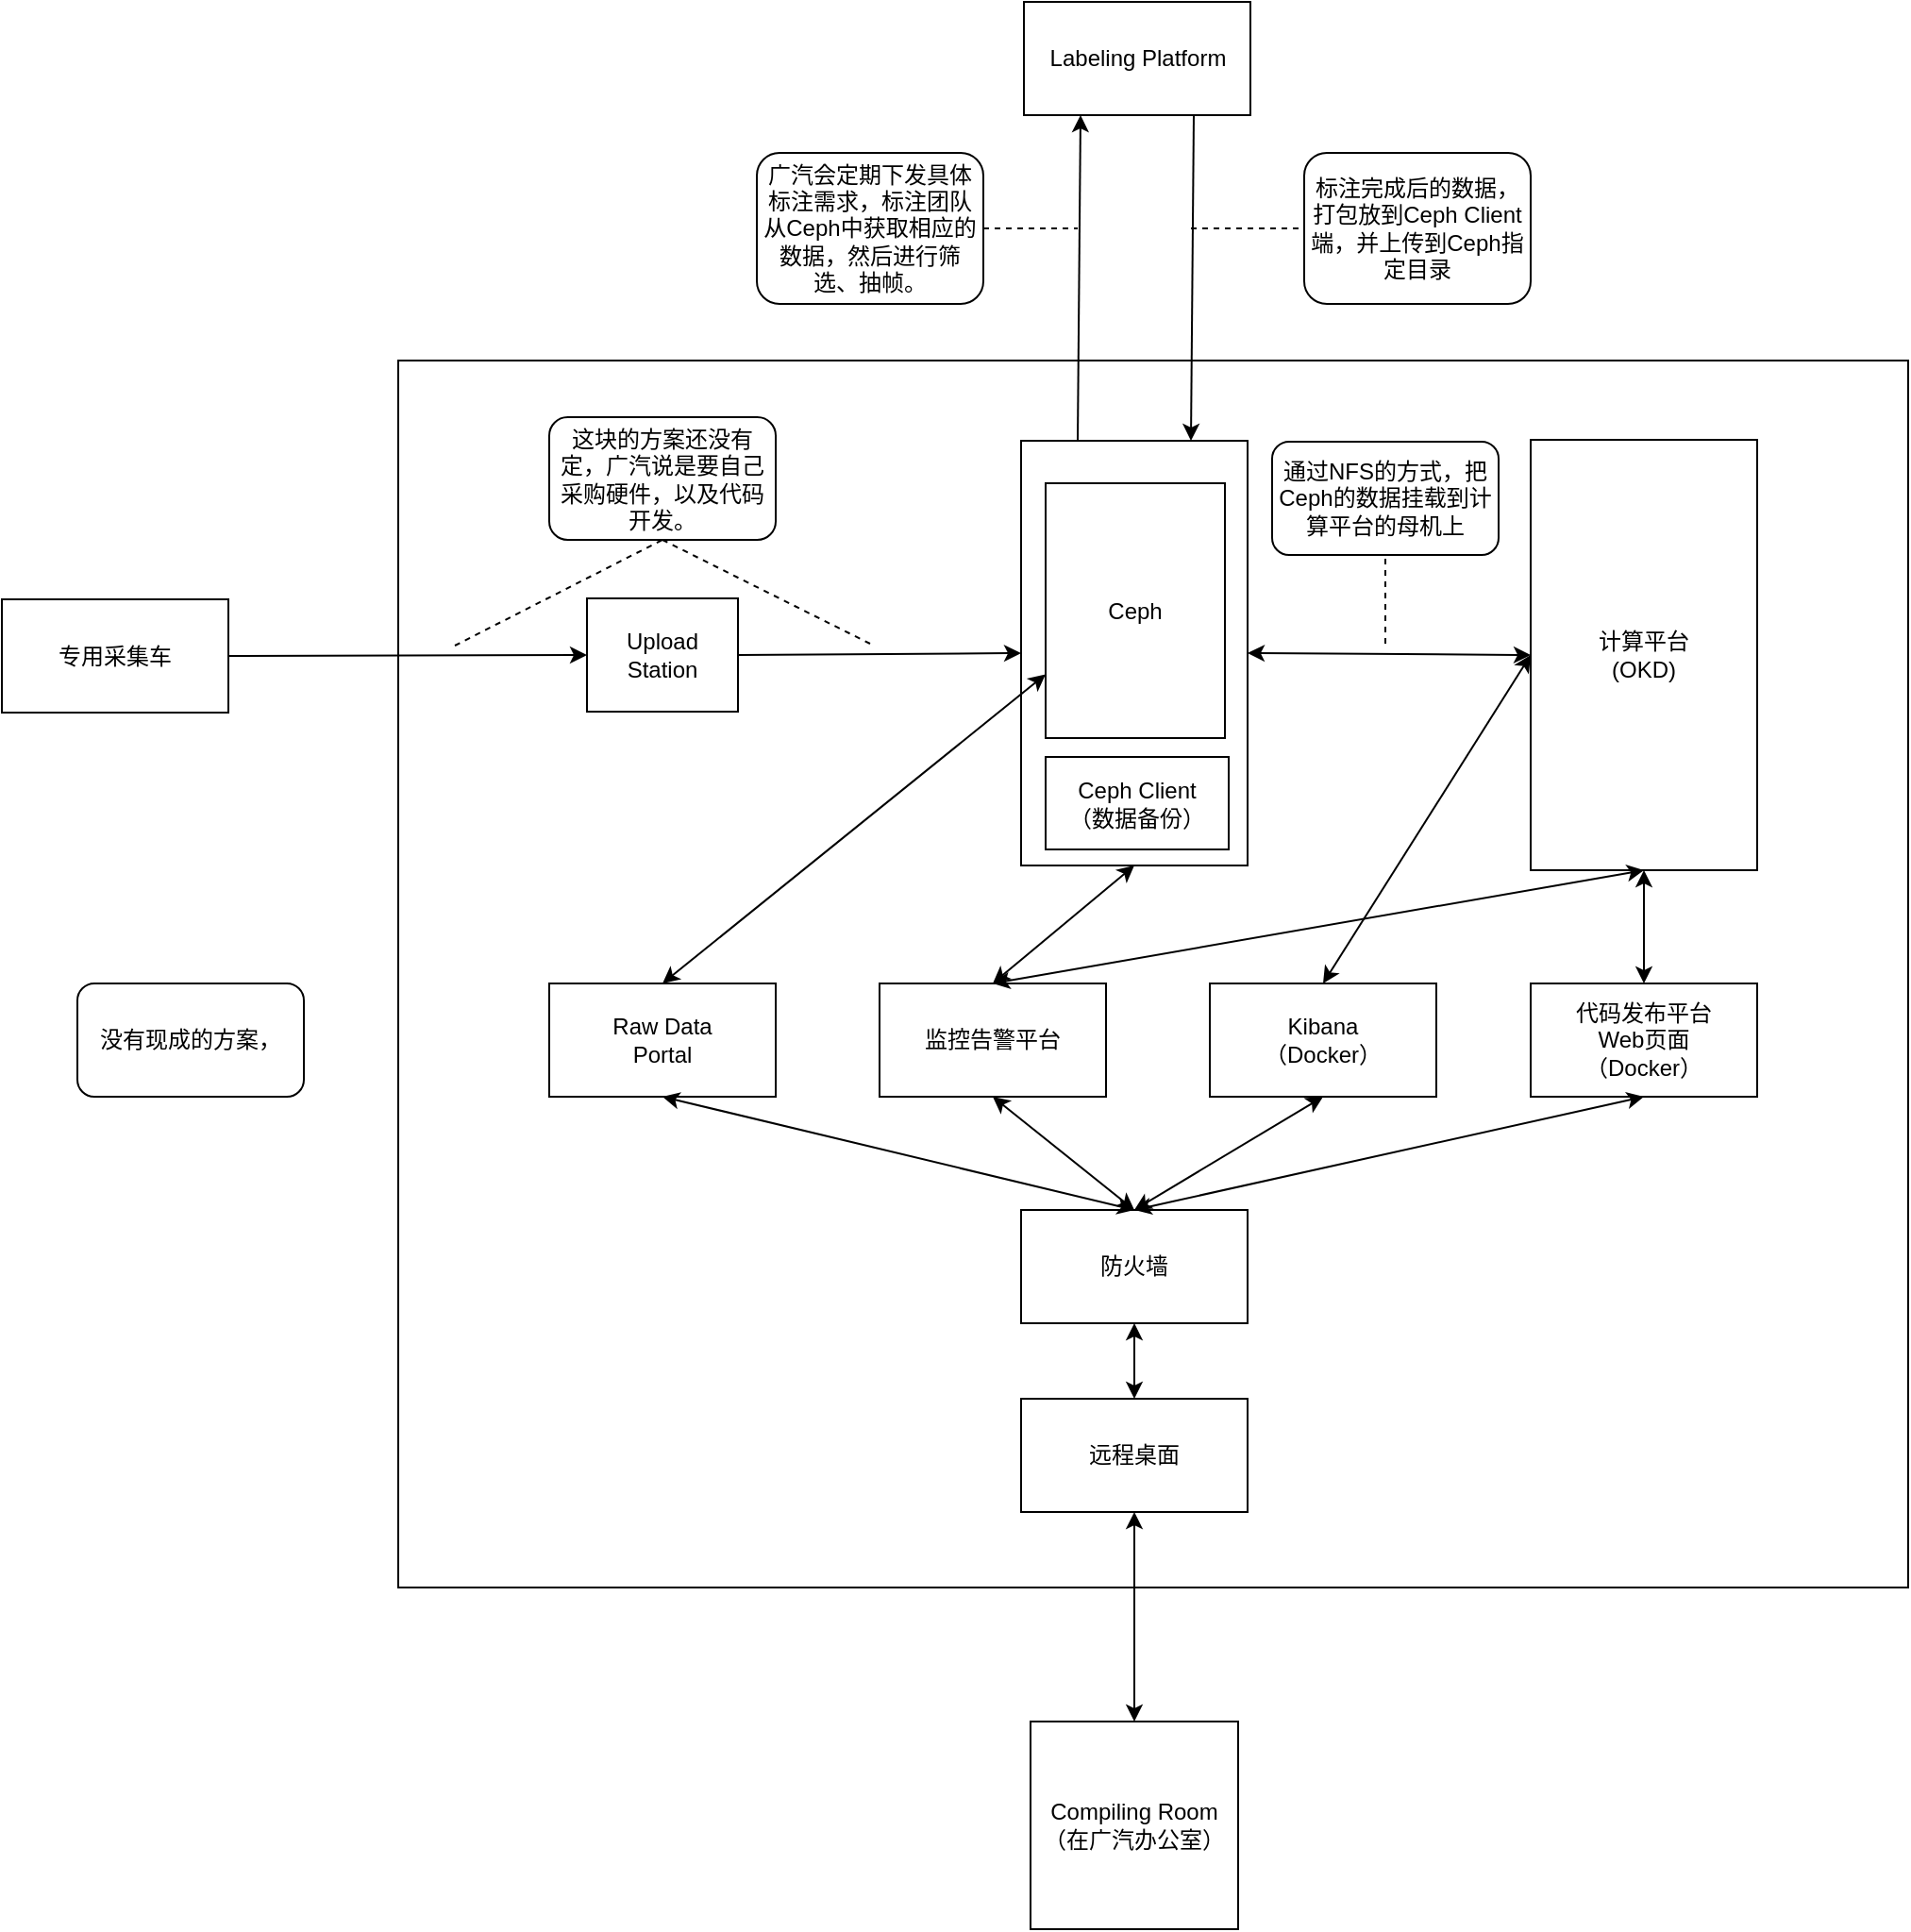 <mxfile version="12.2.6" type="github" pages="1"><diagram id="vepRiPPm1MI6D1mItCFz" name="Page-1"><mxGraphModel dx="1108" dy="516" grid="1" gridSize="10" guides="1" tooltips="1" connect="1" arrows="1" fold="1" page="1" pageScale="1" pageWidth="826" pageHeight="1169" math="0" shadow="0"><root><mxCell id="0"/><mxCell id="1" parent="0"/><mxCell id="TIz18i_1Edcvo4YJRqyS-1" value="" style="rounded=0;whiteSpace=wrap;html=1;fillColor=none;" vertex="1" parent="1"><mxGeometry x="380" y="260" width="800" height="650" as="geometry"/></mxCell><object label="Upload Station" id="TIz18i_1Edcvo4YJRqyS-2"><mxCell style="rounded=0;whiteSpace=wrap;html=1;fillColor=none;" vertex="1" parent="1"><mxGeometry x="480" y="386" width="80" height="60" as="geometry"/></mxCell></object><mxCell id="TIz18i_1Edcvo4YJRqyS-3" value="" style="rounded=0;whiteSpace=wrap;html=1;fillColor=none;" vertex="1" parent="1"><mxGeometry x="710" y="302.5" width="120" height="225" as="geometry"/></mxCell><mxCell id="TIz18i_1Edcvo4YJRqyS-4" value="Ceph" style="rounded=0;whiteSpace=wrap;html=1;fillColor=none;" vertex="1" parent="1"><mxGeometry x="723" y="325" width="95" height="135" as="geometry"/></mxCell><mxCell id="TIz18i_1Edcvo4YJRqyS-5" value="Ceph Client&lt;br&gt;（数据备份）" style="rounded=0;whiteSpace=wrap;html=1;fillColor=none;" vertex="1" parent="1"><mxGeometry x="723" y="470" width="97" height="49" as="geometry"/></mxCell><mxCell id="TIz18i_1Edcvo4YJRqyS-6" value="专用采集车" style="rounded=0;whiteSpace=wrap;html=1;fillColor=none;" vertex="1" parent="1"><mxGeometry x="170" y="386.5" width="120" height="60" as="geometry"/></mxCell><mxCell id="TIz18i_1Edcvo4YJRqyS-7" value="计算平台&lt;br&gt;(OKD)" style="rounded=0;whiteSpace=wrap;html=1;fillColor=none;" vertex="1" parent="1"><mxGeometry x="980" y="302" width="120" height="228" as="geometry"/></mxCell><mxCell id="TIz18i_1Edcvo4YJRqyS-8" value="Raw Data &lt;br&gt;Portal" style="rounded=0;whiteSpace=wrap;html=1;fillColor=none;" vertex="1" parent="1"><mxGeometry x="460" y="590" width="120" height="60" as="geometry"/></mxCell><mxCell id="TIz18i_1Edcvo4YJRqyS-9" value="Labeling Platform" style="rounded=0;whiteSpace=wrap;html=1;fillColor=none;" vertex="1" parent="1"><mxGeometry x="711.5" y="70" width="120" height="60" as="geometry"/></mxCell><mxCell id="TIz18i_1Edcvo4YJRqyS-10" value="" style="endArrow=classic;html=1;exitX=0.25;exitY=0;exitDx=0;exitDy=0;entryX=0.25;entryY=1;entryDx=0;entryDy=0;" edge="1" parent="1" source="TIz18i_1Edcvo4YJRqyS-3" target="TIz18i_1Edcvo4YJRqyS-9"><mxGeometry width="50" height="50" relative="1" as="geometry"><mxPoint x="565" y="250" as="sourcePoint"/><mxPoint x="754" y="130" as="targetPoint"/><Array as="points"/></mxGeometry></mxCell><mxCell id="TIz18i_1Edcvo4YJRqyS-11" value="" style="endArrow=classic;html=1;exitX=0.75;exitY=1;exitDx=0;exitDy=0;entryX=0.75;entryY=0;entryDx=0;entryDy=0;" edge="1" parent="1" source="TIz18i_1Edcvo4YJRqyS-9" target="TIz18i_1Edcvo4YJRqyS-3"><mxGeometry width="50" height="50" relative="1" as="geometry"><mxPoint x="790" y="190" as="sourcePoint"/><mxPoint x="840" y="140" as="targetPoint"/></mxGeometry></mxCell><mxCell id="TIz18i_1Edcvo4YJRqyS-12" value="广汽会定期下发具体标注需求，标注团队从Ceph中获取相应的数据，然后进行筛选、抽帧。" style="rounded=1;whiteSpace=wrap;html=1;fillColor=none;align=center;" vertex="1" parent="1"><mxGeometry x="570" y="150" width="120" height="80" as="geometry"/></mxCell><mxCell id="TIz18i_1Edcvo4YJRqyS-13" value="" style="endArrow=none;dashed=1;html=1;exitX=1;exitY=0.5;exitDx=0;exitDy=0;" edge="1" parent="1" source="TIz18i_1Edcvo4YJRqyS-12"><mxGeometry width="50" height="50" relative="1" as="geometry"><mxPoint x="900" y="215" as="sourcePoint"/><mxPoint x="740" y="190" as="targetPoint"/></mxGeometry></mxCell><mxCell id="TIz18i_1Edcvo4YJRqyS-14" value="标注完成后的数据，打包放到Ceph Client端，并上传到Ceph指定目录" style="rounded=1;whiteSpace=wrap;html=1;fillColor=none;align=center;" vertex="1" parent="1"><mxGeometry x="860" y="150" width="120" height="80" as="geometry"/></mxCell><mxCell id="TIz18i_1Edcvo4YJRqyS-15" value="" style="endArrow=none;dashed=1;html=1;entryX=0;entryY=0.5;entryDx=0;entryDy=0;" edge="1" parent="1" target="TIz18i_1Edcvo4YJRqyS-14"><mxGeometry width="50" height="50" relative="1" as="geometry"><mxPoint x="800" y="190" as="sourcePoint"/><mxPoint x="920" y="60" as="targetPoint"/></mxGeometry></mxCell><mxCell id="TIz18i_1Edcvo4YJRqyS-16" value="" style="endArrow=classic;html=1;entryX=0;entryY=0.5;entryDx=0;entryDy=0;exitX=1;exitY=0.5;exitDx=0;exitDy=0;" edge="1" parent="1" source="TIz18i_1Edcvo4YJRqyS-2" target="TIz18i_1Edcvo4YJRqyS-3"><mxGeometry width="50" height="50" relative="1" as="geometry"><mxPoint x="510" y="210" as="sourcePoint"/><mxPoint x="640" y="435" as="targetPoint"/></mxGeometry></mxCell><mxCell id="TIz18i_1Edcvo4YJRqyS-17" value="这块的方案还没有定，广汽说是要自己采购硬件，以及代码开发。" style="rounded=1;whiteSpace=wrap;html=1;fillColor=none;" vertex="1" parent="1"><mxGeometry x="460" y="290" width="120" height="65" as="geometry"/></mxCell><mxCell id="TIz18i_1Edcvo4YJRqyS-18" value="" style="endArrow=classic;html=1;exitX=1;exitY=0.5;exitDx=0;exitDy=0;entryX=0;entryY=0.5;entryDx=0;entryDy=0;" edge="1" parent="1" source="TIz18i_1Edcvo4YJRqyS-6" target="TIz18i_1Edcvo4YJRqyS-2"><mxGeometry width="50" height="50" relative="1" as="geometry"><mxPoint x="320" y="350" as="sourcePoint"/><mxPoint x="370" y="300" as="targetPoint"/></mxGeometry></mxCell><mxCell id="TIz18i_1Edcvo4YJRqyS-19" value="" style="endArrow=none;dashed=1;html=1;entryX=0.5;entryY=1;entryDx=0;entryDy=0;" edge="1" parent="1" target="TIz18i_1Edcvo4YJRqyS-17"><mxGeometry width="50" height="50" relative="1" as="geometry"><mxPoint x="410" y="411" as="sourcePoint"/><mxPoint x="460" y="361" as="targetPoint"/></mxGeometry></mxCell><mxCell id="TIz18i_1Edcvo4YJRqyS-20" value="" style="endArrow=none;dashed=1;html=1;entryX=0.5;entryY=1;entryDx=0;entryDy=0;" edge="1" parent="1" target="TIz18i_1Edcvo4YJRqyS-17"><mxGeometry width="50" height="50" relative="1" as="geometry"><mxPoint x="630" y="410" as="sourcePoint"/><mxPoint x="520" y="360" as="targetPoint"/></mxGeometry></mxCell><mxCell id="TIz18i_1Edcvo4YJRqyS-21" value="" style="endArrow=classic;startArrow=classic;html=1;exitX=1;exitY=0.5;exitDx=0;exitDy=0;entryX=0;entryY=0.5;entryDx=0;entryDy=0;" edge="1" parent="1" source="TIz18i_1Edcvo4YJRqyS-3" target="TIz18i_1Edcvo4YJRqyS-7"><mxGeometry width="50" height="50" relative="1" as="geometry"><mxPoint x="870" y="450" as="sourcePoint"/><mxPoint x="920" y="400" as="targetPoint"/></mxGeometry></mxCell><mxCell id="TIz18i_1Edcvo4YJRqyS-22" value="通过NFS的方式，把Ceph的数据挂载到计算平台的母机上" style="rounded=1;whiteSpace=wrap;html=1;fillColor=none;" vertex="1" parent="1"><mxGeometry x="843" y="303" width="120" height="60" as="geometry"/></mxCell><mxCell id="TIz18i_1Edcvo4YJRqyS-23" value="" style="endArrow=none;dashed=1;html=1;entryX=0.5;entryY=1;entryDx=0;entryDy=0;" edge="1" parent="1" target="TIz18i_1Edcvo4YJRqyS-22"><mxGeometry width="50" height="50" relative="1" as="geometry"><mxPoint x="903" y="410" as="sourcePoint"/><mxPoint x="930" y="460" as="targetPoint"/></mxGeometry></mxCell><mxCell id="TIz18i_1Edcvo4YJRqyS-24" value="监控告警平台" style="rounded=0;whiteSpace=wrap;html=1;fillColor=none;" vertex="1" parent="1"><mxGeometry x="635" y="590" width="120" height="60" as="geometry"/></mxCell><mxCell id="TIz18i_1Edcvo4YJRqyS-25" value="代码发布平台&lt;br&gt;Web页面&lt;br&gt;（Docker）" style="rounded=0;whiteSpace=wrap;html=1;fillColor=none;" vertex="1" parent="1"><mxGeometry x="980" y="590" width="120" height="60" as="geometry"/></mxCell><mxCell id="TIz18i_1Edcvo4YJRqyS-26" value="远程桌面" style="rounded=0;whiteSpace=wrap;html=1;fillColor=none;" vertex="1" parent="1"><mxGeometry x="710" y="810" width="120" height="60" as="geometry"/></mxCell><mxCell id="TIz18i_1Edcvo4YJRqyS-27" value="防火墙" style="rounded=0;whiteSpace=wrap;html=1;fillColor=none;" vertex="1" parent="1"><mxGeometry x="710" y="710" width="120" height="60" as="geometry"/></mxCell><mxCell id="TIz18i_1Edcvo4YJRqyS-28" value="Compiling Room&lt;br&gt;（在广汽办公室）" style="whiteSpace=wrap;html=1;aspect=fixed;fillColor=none;" vertex="1" parent="1"><mxGeometry x="715" y="981" width="110" height="110" as="geometry"/></mxCell><mxCell id="TIz18i_1Edcvo4YJRqyS-29" value="" style="endArrow=classic;startArrow=classic;html=1;exitX=0.5;exitY=0;exitDx=0;exitDy=0;entryX=0;entryY=0.75;entryDx=0;entryDy=0;" edge="1" parent="1" source="TIz18i_1Edcvo4YJRqyS-8" target="TIz18i_1Edcvo4YJRqyS-4"><mxGeometry width="50" height="50" relative="1" as="geometry"><mxPoint x="540" y="560" as="sourcePoint"/><mxPoint x="590" y="510" as="targetPoint"/></mxGeometry></mxCell><mxCell id="TIz18i_1Edcvo4YJRqyS-30" value="" style="endArrow=classic;startArrow=classic;html=1;entryX=0.5;entryY=1;entryDx=0;entryDy=0;exitX=0.5;exitY=0;exitDx=0;exitDy=0;" edge="1" parent="1" source="TIz18i_1Edcvo4YJRqyS-28" target="TIz18i_1Edcvo4YJRqyS-26"><mxGeometry width="50" height="50" relative="1" as="geometry"><mxPoint x="640" y="1010" as="sourcePoint"/><mxPoint x="690" y="960" as="targetPoint"/></mxGeometry></mxCell><mxCell id="TIz18i_1Edcvo4YJRqyS-31" value="" style="endArrow=classic;startArrow=classic;html=1;entryX=0.5;entryY=1;entryDx=0;entryDy=0;exitX=0.5;exitY=0;exitDx=0;exitDy=0;" edge="1" parent="1" source="TIz18i_1Edcvo4YJRqyS-26" target="TIz18i_1Edcvo4YJRqyS-27"><mxGeometry width="50" height="50" relative="1" as="geometry"><mxPoint x="600" y="820" as="sourcePoint"/><mxPoint x="650" y="770" as="targetPoint"/></mxGeometry></mxCell><mxCell id="TIz18i_1Edcvo4YJRqyS-32" value="Kibana&lt;br&gt;（Docker）" style="rounded=0;whiteSpace=wrap;html=1;fillColor=none;" vertex="1" parent="1"><mxGeometry x="810" y="590" width="120" height="60" as="geometry"/></mxCell><mxCell id="TIz18i_1Edcvo4YJRqyS-33" value="" style="endArrow=classic;startArrow=classic;html=1;entryX=0.5;entryY=1;entryDx=0;entryDy=0;exitX=0.5;exitY=0;exitDx=0;exitDy=0;" edge="1" parent="1" source="TIz18i_1Edcvo4YJRqyS-24" target="TIz18i_1Edcvo4YJRqyS-3"><mxGeometry width="50" height="50" relative="1" as="geometry"><mxPoint x="490" y="550" as="sourcePoint"/><mxPoint x="540" y="500" as="targetPoint"/></mxGeometry></mxCell><mxCell id="TIz18i_1Edcvo4YJRqyS-34" value="" style="endArrow=classic;startArrow=classic;html=1;entryX=0.5;entryY=1;entryDx=0;entryDy=0;exitX=0.5;exitY=0;exitDx=0;exitDy=0;" edge="1" parent="1" source="TIz18i_1Edcvo4YJRqyS-24" target="TIz18i_1Edcvo4YJRqyS-7"><mxGeometry width="50" height="50" relative="1" as="geometry"><mxPoint x="850" y="580" as="sourcePoint"/><mxPoint x="900" y="530" as="targetPoint"/></mxGeometry></mxCell><mxCell id="TIz18i_1Edcvo4YJRqyS-36" value="" style="endArrow=classic;startArrow=classic;html=1;exitX=0.5;exitY=0;exitDx=0;exitDy=0;entryX=0;entryY=0.5;entryDx=0;entryDy=0;" edge="1" parent="1" source="TIz18i_1Edcvo4YJRqyS-32" target="TIz18i_1Edcvo4YJRqyS-7"><mxGeometry width="50" height="50" relative="1" as="geometry"><mxPoint x="890" y="540" as="sourcePoint"/><mxPoint x="940" y="490" as="targetPoint"/></mxGeometry></mxCell><mxCell id="TIz18i_1Edcvo4YJRqyS-37" value="" style="endArrow=classic;startArrow=classic;html=1;exitX=0.5;exitY=0;exitDx=0;exitDy=0;entryX=0.5;entryY=1;entryDx=0;entryDy=0;" edge="1" parent="1" source="TIz18i_1Edcvo4YJRqyS-25" target="TIz18i_1Edcvo4YJRqyS-7"><mxGeometry width="50" height="50" relative="1" as="geometry"><mxPoint x="1120" y="540" as="sourcePoint"/><mxPoint x="1170" y="490" as="targetPoint"/></mxGeometry></mxCell><mxCell id="TIz18i_1Edcvo4YJRqyS-38" value="" style="endArrow=classic;startArrow=classic;html=1;exitX=0.5;exitY=0;exitDx=0;exitDy=0;entryX=0.5;entryY=1;entryDx=0;entryDy=0;" edge="1" parent="1" source="TIz18i_1Edcvo4YJRqyS-27" target="TIz18i_1Edcvo4YJRqyS-8"><mxGeometry width="50" height="50" relative="1" as="geometry"><mxPoint x="490" y="730" as="sourcePoint"/><mxPoint x="540" y="680" as="targetPoint"/></mxGeometry></mxCell><mxCell id="TIz18i_1Edcvo4YJRqyS-39" value="" style="endArrow=classic;startArrow=classic;html=1;entryX=0.5;entryY=1;entryDx=0;entryDy=0;exitX=0.5;exitY=0;exitDx=0;exitDy=0;" edge="1" parent="1" source="TIz18i_1Edcvo4YJRqyS-27" target="TIz18i_1Edcvo4YJRqyS-24"><mxGeometry width="50" height="50" relative="1" as="geometry"><mxPoint x="540" y="770" as="sourcePoint"/><mxPoint x="590" y="720" as="targetPoint"/></mxGeometry></mxCell><mxCell id="TIz18i_1Edcvo4YJRqyS-40" value="" style="endArrow=classic;startArrow=classic;html=1;entryX=0.5;entryY=1;entryDx=0;entryDy=0;exitX=0.5;exitY=0;exitDx=0;exitDy=0;" edge="1" parent="1" source="TIz18i_1Edcvo4YJRqyS-27" target="TIz18i_1Edcvo4YJRqyS-32"><mxGeometry width="50" height="50" relative="1" as="geometry"><mxPoint x="490" y="770" as="sourcePoint"/><mxPoint x="540" y="720" as="targetPoint"/></mxGeometry></mxCell><mxCell id="TIz18i_1Edcvo4YJRqyS-41" value="" style="endArrow=classic;startArrow=classic;html=1;entryX=0.5;entryY=0;entryDx=0;entryDy=0;exitX=0.5;exitY=1;exitDx=0;exitDy=0;" edge="1" parent="1" source="TIz18i_1Edcvo4YJRqyS-25" target="TIz18i_1Edcvo4YJRqyS-27"><mxGeometry width="50" height="50" relative="1" as="geometry"><mxPoint x="490" y="790" as="sourcePoint"/><mxPoint x="540" y="740" as="targetPoint"/></mxGeometry></mxCell><mxCell id="TIz18i_1Edcvo4YJRqyS-42" value="没有现成的方案，" style="rounded=1;whiteSpace=wrap;html=1;" vertex="1" parent="1"><mxGeometry x="210" y="590" width="120" height="60" as="geometry"/></mxCell></root></mxGraphModel></diagram></mxfile>
